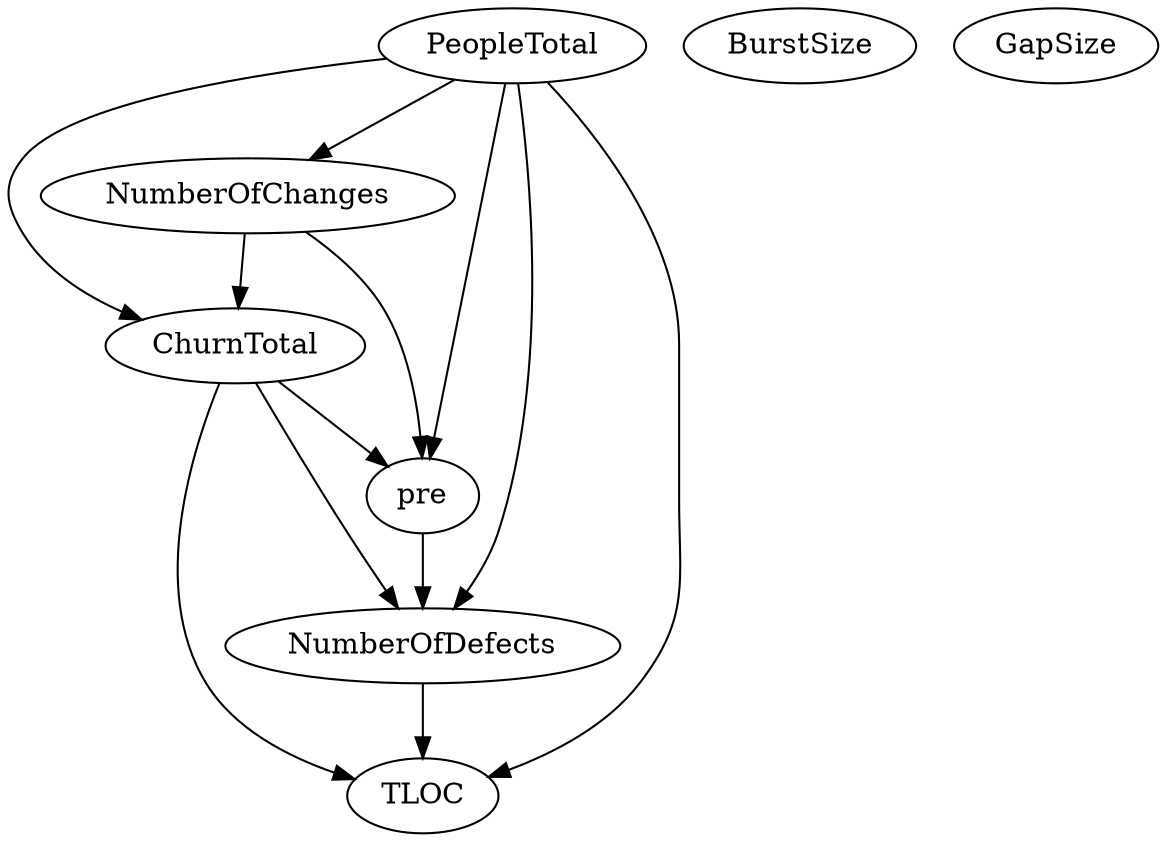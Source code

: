 digraph {
   PeopleTotal;
   NumberOfChanges;
   ChurnTotal;
   TLOC;
   pre;
   NumberOfDefects;
   BurstSize;
   GapSize;
   PeopleTotal -> NumberOfChanges;
   PeopleTotal -> ChurnTotal;
   PeopleTotal -> TLOC;
   PeopleTotal -> pre;
   PeopleTotal -> NumberOfDefects;
   NumberOfChanges -> ChurnTotal;
   NumberOfChanges -> pre;
   ChurnTotal -> TLOC;
   ChurnTotal -> pre;
   ChurnTotal -> NumberOfDefects;
   pre -> NumberOfDefects;
   NumberOfDefects -> TLOC;
}
